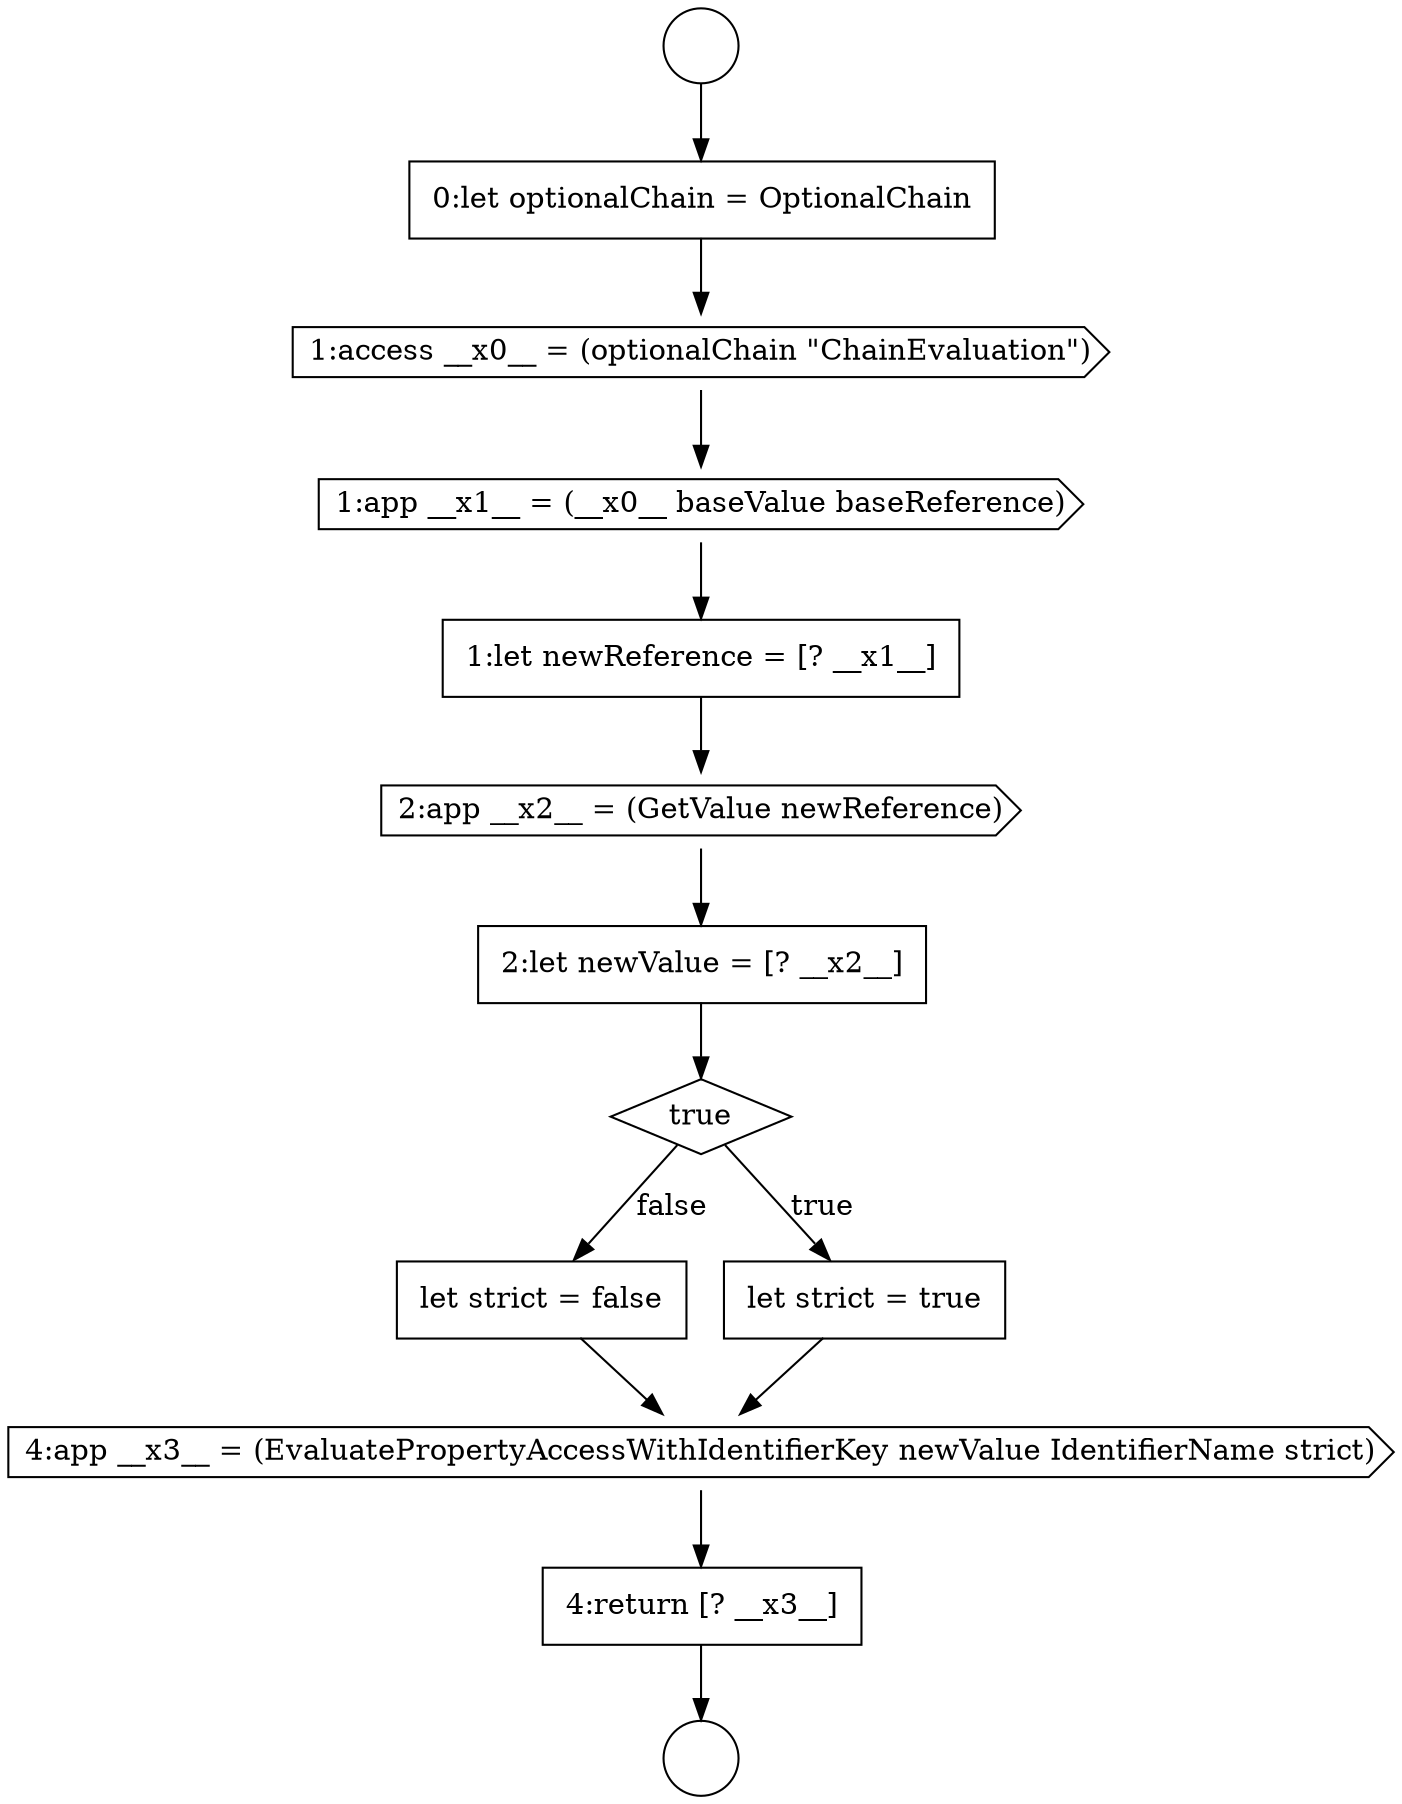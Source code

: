 digraph {
  node4909 [shape=cds, label=<<font color="black">1:access __x0__ = (optionalChain &quot;ChainEvaluation&quot;)</font>> color="black" fillcolor="white" style=filled]
  node4916 [shape=none, margin=0, label=<<font color="black">
    <table border="0" cellborder="1" cellspacing="0" cellpadding="10">
      <tr><td align="left">let strict = false</td></tr>
    </table>
  </font>> color="black" fillcolor="white" style=filled]
  node4910 [shape=cds, label=<<font color="black">1:app __x1__ = (__x0__ baseValue baseReference)</font>> color="black" fillcolor="white" style=filled]
  node4915 [shape=none, margin=0, label=<<font color="black">
    <table border="0" cellborder="1" cellspacing="0" cellpadding="10">
      <tr><td align="left">let strict = true</td></tr>
    </table>
  </font>> color="black" fillcolor="white" style=filled]
  node4906 [shape=circle label=" " color="black" fillcolor="white" style=filled]
  node4914 [shape=diamond, label=<<font color="black">true</font>> color="black" fillcolor="white" style=filled]
  node4911 [shape=none, margin=0, label=<<font color="black">
    <table border="0" cellborder="1" cellspacing="0" cellpadding="10">
      <tr><td align="left">1:let newReference = [? __x1__]</td></tr>
    </table>
  </font>> color="black" fillcolor="white" style=filled]
  node4918 [shape=none, margin=0, label=<<font color="black">
    <table border="0" cellborder="1" cellspacing="0" cellpadding="10">
      <tr><td align="left">4:return [? __x3__]</td></tr>
    </table>
  </font>> color="black" fillcolor="white" style=filled]
  node4907 [shape=circle label=" " color="black" fillcolor="white" style=filled]
  node4913 [shape=none, margin=0, label=<<font color="black">
    <table border="0" cellborder="1" cellspacing="0" cellpadding="10">
      <tr><td align="left">2:let newValue = [? __x2__]</td></tr>
    </table>
  </font>> color="black" fillcolor="white" style=filled]
  node4917 [shape=cds, label=<<font color="black">4:app __x3__ = (EvaluatePropertyAccessWithIdentifierKey newValue IdentifierName strict)</font>> color="black" fillcolor="white" style=filled]
  node4912 [shape=cds, label=<<font color="black">2:app __x2__ = (GetValue newReference)</font>> color="black" fillcolor="white" style=filled]
  node4908 [shape=none, margin=0, label=<<font color="black">
    <table border="0" cellborder="1" cellspacing="0" cellpadding="10">
      <tr><td align="left">0:let optionalChain = OptionalChain</td></tr>
    </table>
  </font>> color="black" fillcolor="white" style=filled]
  node4906 -> node4908 [ color="black"]
  node4917 -> node4918 [ color="black"]
  node4912 -> node4913 [ color="black"]
  node4909 -> node4910 [ color="black"]
  node4910 -> node4911 [ color="black"]
  node4918 -> node4907 [ color="black"]
  node4914 -> node4915 [label=<<font color="black">true</font>> color="black"]
  node4914 -> node4916 [label=<<font color="black">false</font>> color="black"]
  node4913 -> node4914 [ color="black"]
  node4911 -> node4912 [ color="black"]
  node4915 -> node4917 [ color="black"]
  node4916 -> node4917 [ color="black"]
  node4908 -> node4909 [ color="black"]
}
